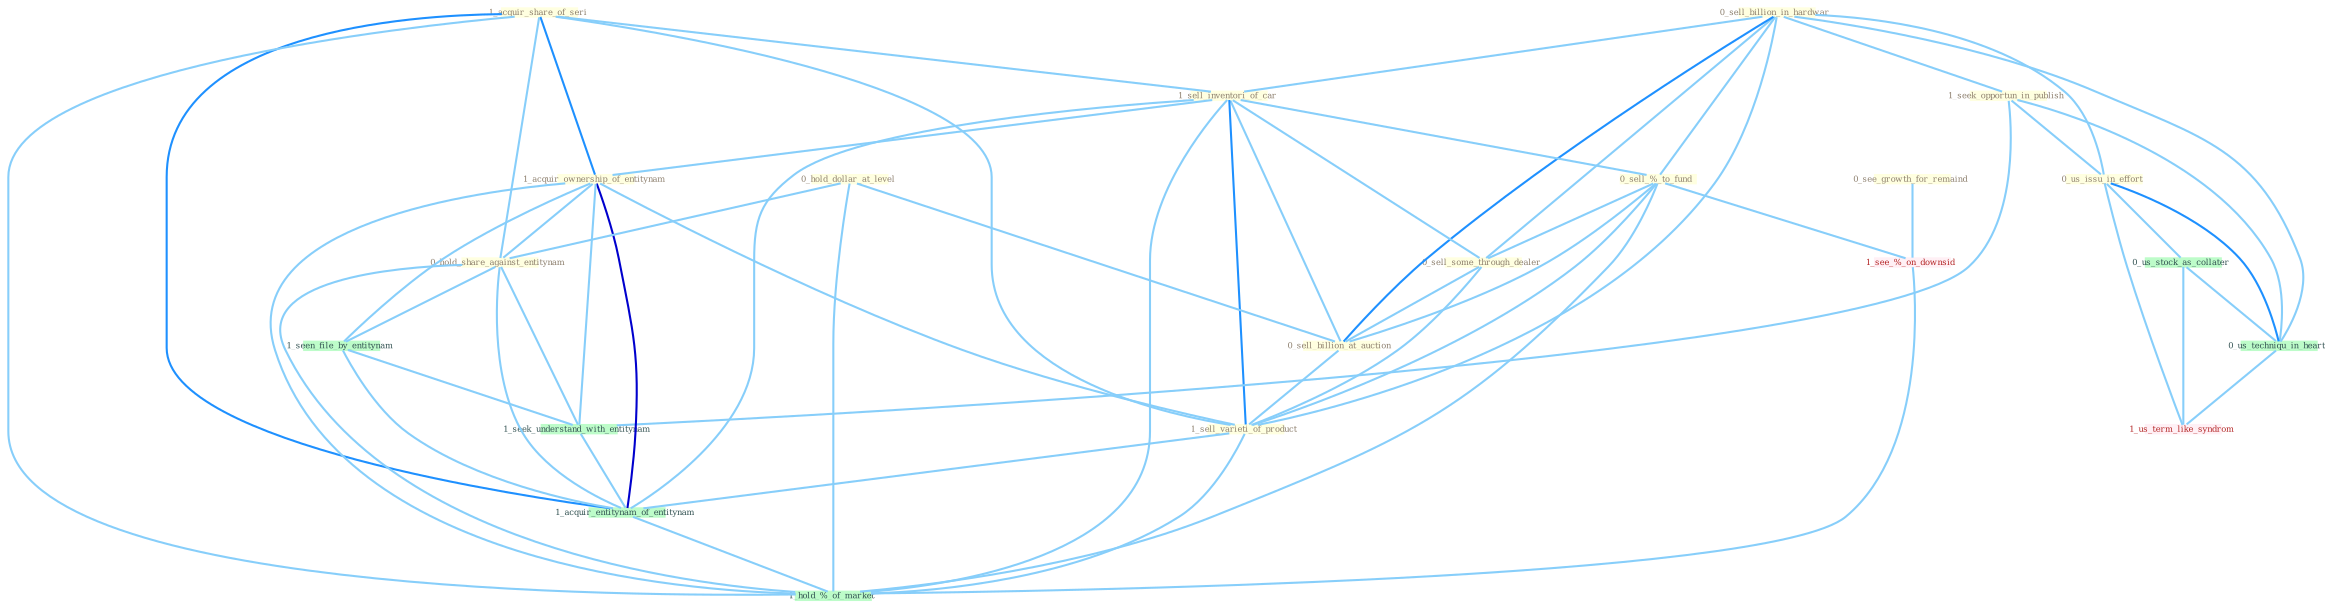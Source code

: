 Graph G{ 
    node
    [shape=polygon,style=filled,width=.5,height=.06,color="#BDFCC9",fixedsize=true,fontsize=4,
    fontcolor="#2f4f4f"];
    {node
    [color="#ffffe0", fontcolor="#8b7d6b"] "1_acquir_share_of_seri " "0_sell_billion_in_hardwar " "1_sell_inventori_of_car " "1_seek_opportun_in_publish " "0_see_growth_for_remaind " "0_sell_%_to_fund " "1_acquir_ownership_of_entitynam " "0_hold_dollar_at_level " "0_sell_some_through_dealer " "0_sell_billion_at_auction " "0_us_issu_in_effort " "0_hold_share_against_entitynam " "1_sell_varieti_of_product "}
{node [color="#fff0f5", fontcolor="#b22222"] "1_see_%_on_downsid " "1_us_term_like_syndrom "}
edge [color="#B0E2FF"];

	"1_acquir_share_of_seri " -- "1_sell_inventori_of_car " [w="1", color="#87cefa" ];
	"1_acquir_share_of_seri " -- "1_acquir_ownership_of_entitynam " [w="2", color="#1e90ff" , len=0.8];
	"1_acquir_share_of_seri " -- "0_hold_share_against_entitynam " [w="1", color="#87cefa" ];
	"1_acquir_share_of_seri " -- "1_sell_varieti_of_product " [w="1", color="#87cefa" ];
	"1_acquir_share_of_seri " -- "1_acquir_entitynam_of_entitynam " [w="2", color="#1e90ff" , len=0.8];
	"1_acquir_share_of_seri " -- "1_hold_%_of_market " [w="1", color="#87cefa" ];
	"0_sell_billion_in_hardwar " -- "1_sell_inventori_of_car " [w="1", color="#87cefa" ];
	"0_sell_billion_in_hardwar " -- "1_seek_opportun_in_publish " [w="1", color="#87cefa" ];
	"0_sell_billion_in_hardwar " -- "0_sell_%_to_fund " [w="1", color="#87cefa" ];
	"0_sell_billion_in_hardwar " -- "0_sell_some_through_dealer " [w="1", color="#87cefa" ];
	"0_sell_billion_in_hardwar " -- "0_sell_billion_at_auction " [w="2", color="#1e90ff" , len=0.8];
	"0_sell_billion_in_hardwar " -- "0_us_issu_in_effort " [w="1", color="#87cefa" ];
	"0_sell_billion_in_hardwar " -- "1_sell_varieti_of_product " [w="1", color="#87cefa" ];
	"0_sell_billion_in_hardwar " -- "0_us_techniqu_in_heart " [w="1", color="#87cefa" ];
	"1_sell_inventori_of_car " -- "0_sell_%_to_fund " [w="1", color="#87cefa" ];
	"1_sell_inventori_of_car " -- "1_acquir_ownership_of_entitynam " [w="1", color="#87cefa" ];
	"1_sell_inventori_of_car " -- "0_sell_some_through_dealer " [w="1", color="#87cefa" ];
	"1_sell_inventori_of_car " -- "0_sell_billion_at_auction " [w="1", color="#87cefa" ];
	"1_sell_inventori_of_car " -- "1_sell_varieti_of_product " [w="2", color="#1e90ff" , len=0.8];
	"1_sell_inventori_of_car " -- "1_acquir_entitynam_of_entitynam " [w="1", color="#87cefa" ];
	"1_sell_inventori_of_car " -- "1_hold_%_of_market " [w="1", color="#87cefa" ];
	"1_seek_opportun_in_publish " -- "0_us_issu_in_effort " [w="1", color="#87cefa" ];
	"1_seek_opportun_in_publish " -- "1_seek_understand_with_entitynam " [w="1", color="#87cefa" ];
	"1_seek_opportun_in_publish " -- "0_us_techniqu_in_heart " [w="1", color="#87cefa" ];
	"0_see_growth_for_remaind " -- "1_see_%_on_downsid " [w="1", color="#87cefa" ];
	"0_sell_%_to_fund " -- "0_sell_some_through_dealer " [w="1", color="#87cefa" ];
	"0_sell_%_to_fund " -- "0_sell_billion_at_auction " [w="1", color="#87cefa" ];
	"0_sell_%_to_fund " -- "1_sell_varieti_of_product " [w="1", color="#87cefa" ];
	"0_sell_%_to_fund " -- "1_see_%_on_downsid " [w="1", color="#87cefa" ];
	"0_sell_%_to_fund " -- "1_hold_%_of_market " [w="1", color="#87cefa" ];
	"1_acquir_ownership_of_entitynam " -- "0_hold_share_against_entitynam " [w="1", color="#87cefa" ];
	"1_acquir_ownership_of_entitynam " -- "1_sell_varieti_of_product " [w="1", color="#87cefa" ];
	"1_acquir_ownership_of_entitynam " -- "1_seen_file_by_entitynam " [w="1", color="#87cefa" ];
	"1_acquir_ownership_of_entitynam " -- "1_seek_understand_with_entitynam " [w="1", color="#87cefa" ];
	"1_acquir_ownership_of_entitynam " -- "1_acquir_entitynam_of_entitynam " [w="3", color="#0000cd" , len=0.6];
	"1_acquir_ownership_of_entitynam " -- "1_hold_%_of_market " [w="1", color="#87cefa" ];
	"0_hold_dollar_at_level " -- "0_sell_billion_at_auction " [w="1", color="#87cefa" ];
	"0_hold_dollar_at_level " -- "0_hold_share_against_entitynam " [w="1", color="#87cefa" ];
	"0_hold_dollar_at_level " -- "1_hold_%_of_market " [w="1", color="#87cefa" ];
	"0_sell_some_through_dealer " -- "0_sell_billion_at_auction " [w="1", color="#87cefa" ];
	"0_sell_some_through_dealer " -- "1_sell_varieti_of_product " [w="1", color="#87cefa" ];
	"0_sell_billion_at_auction " -- "1_sell_varieti_of_product " [w="1", color="#87cefa" ];
	"0_us_issu_in_effort " -- "0_us_stock_as_collater " [w="1", color="#87cefa" ];
	"0_us_issu_in_effort " -- "0_us_techniqu_in_heart " [w="2", color="#1e90ff" , len=0.8];
	"0_us_issu_in_effort " -- "1_us_term_like_syndrom " [w="1", color="#87cefa" ];
	"0_hold_share_against_entitynam " -- "1_seen_file_by_entitynam " [w="1", color="#87cefa" ];
	"0_hold_share_against_entitynam " -- "1_seek_understand_with_entitynam " [w="1", color="#87cefa" ];
	"0_hold_share_against_entitynam " -- "1_acquir_entitynam_of_entitynam " [w="1", color="#87cefa" ];
	"0_hold_share_against_entitynam " -- "1_hold_%_of_market " [w="1", color="#87cefa" ];
	"1_sell_varieti_of_product " -- "1_acquir_entitynam_of_entitynam " [w="1", color="#87cefa" ];
	"1_sell_varieti_of_product " -- "1_hold_%_of_market " [w="1", color="#87cefa" ];
	"1_seen_file_by_entitynam " -- "1_seek_understand_with_entitynam " [w="1", color="#87cefa" ];
	"1_seen_file_by_entitynam " -- "1_acquir_entitynam_of_entitynam " [w="1", color="#87cefa" ];
	"0_us_stock_as_collater " -- "0_us_techniqu_in_heart " [w="1", color="#87cefa" ];
	"0_us_stock_as_collater " -- "1_us_term_like_syndrom " [w="1", color="#87cefa" ];
	"1_seek_understand_with_entitynam " -- "1_acquir_entitynam_of_entitynam " [w="1", color="#87cefa" ];
	"1_acquir_entitynam_of_entitynam " -- "1_hold_%_of_market " [w="1", color="#87cefa" ];
	"0_us_techniqu_in_heart " -- "1_us_term_like_syndrom " [w="1", color="#87cefa" ];
	"1_see_%_on_downsid " -- "1_hold_%_of_market " [w="1", color="#87cefa" ];
}